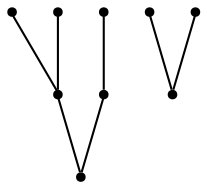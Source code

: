 graph {
  node [shape=point,comment="{\"directed\":false,\"doi\":\"10.1007/978-3-319-73915-1_33\",\"figure\":\"5 (4)\"}"]

  v0 [pos="1333.729162516576,347.0183732948452"]
  v1 [pos="1305.0579080376037,289.6806367160746"]
  v2 [pos="1276.3866535586315,347.0183732948452"]
  v3 [pos="1233.3797718401731,390.02879754442176"]
  v4 [pos="1219.044144600687,404.3642490913285"]
  v5 [pos="1190.3730172985502,232.3347609195913"]
  v6 [pos="1190.3730172985502,282.5087141584881"]
  v7 [pos="1161.7017628195779,282.50871415848815"]
  v8 [pos="1147.3661355800916,354.19004150187817"]

  v0 -- v4 [id="-1",pos="1333.729162516576,347.0183732948452 1333.729162516576,375.6891810072011 1333.729162516576,375.6891810072011 1333.729162516576,375.6891810072011 1219.044144600687,404.3642490913285 1219.044144600687,404.3642490913285 1219.044144600687,404.3642490913285"]
  v1 -- v5 [id="-2",pos="1305.0579080376037,289.6806367160746 1305.0579080376037,261.0056322195856 1305.0579080376037,261.0056322195856 1305.0579080376037,261.0056322195856 1190.3730172985502,232.3347609195913 1190.3730172985502,232.3347609195913 1190.3730172985502,232.3347609195913"]
  v2 -- v3 [id="-3",pos="1276.3866535586315,347.0183732948452 1276.3867807354668,375.6891810072011 1276.3867807354668,375.6891810072011 1276.3867807354668,375.6891810072011 1233.3797718401731,390.02879754442176 1233.3797718401731,390.02879754442176 1233.3797718401731,390.02879754442176"]
  v3 -- v6 [id="-4",pos="1233.3797718401731,390.02879754442176 1190.3730172985502,375.6891810072011 1190.3730172985502,375.6891810072011 1190.3730172985502,375.6891810072011 1190.3730172985502,282.5087141584881 1190.3730172985502,282.5087141584881 1190.3730172985502,282.5087141584881"]
  v4 -- v6 [id="-5",pos="1219.044144600687,404.3642490913285 1190.3730172985502,375.6891810072011 1190.3730172985502,375.6891810072011 1190.3730172985502,375.6891810072011 1190.3730172985502,282.5087141584881 1190.3730172985502,282.5087141584881 1190.3730172985502,282.5087141584881"]
  v8 -- v4 [id="-6",pos="1147.3661355800916,354.19004150187817 1147.3661355800916,375.6891810072011 1147.3661355800916,375.6891810072011 1147.3661355800916,375.6891810072011 1219.044144600687,404.3642490913285 1219.044144600687,404.3642490913285 1219.044144600687,404.3642490913285"]
  v7 -- v5 [id="-7",pos="1161.7017628195779,282.50871415848815 1161.7017628195779,261.0056322195856 1161.7017628195779,261.0056322195856 1161.7017628195779,261.0056322195856 1190.3730172985502,232.3347609195913 1190.3730172985502,232.3347609195913 1190.3730172985502,232.3347609195913"]
}